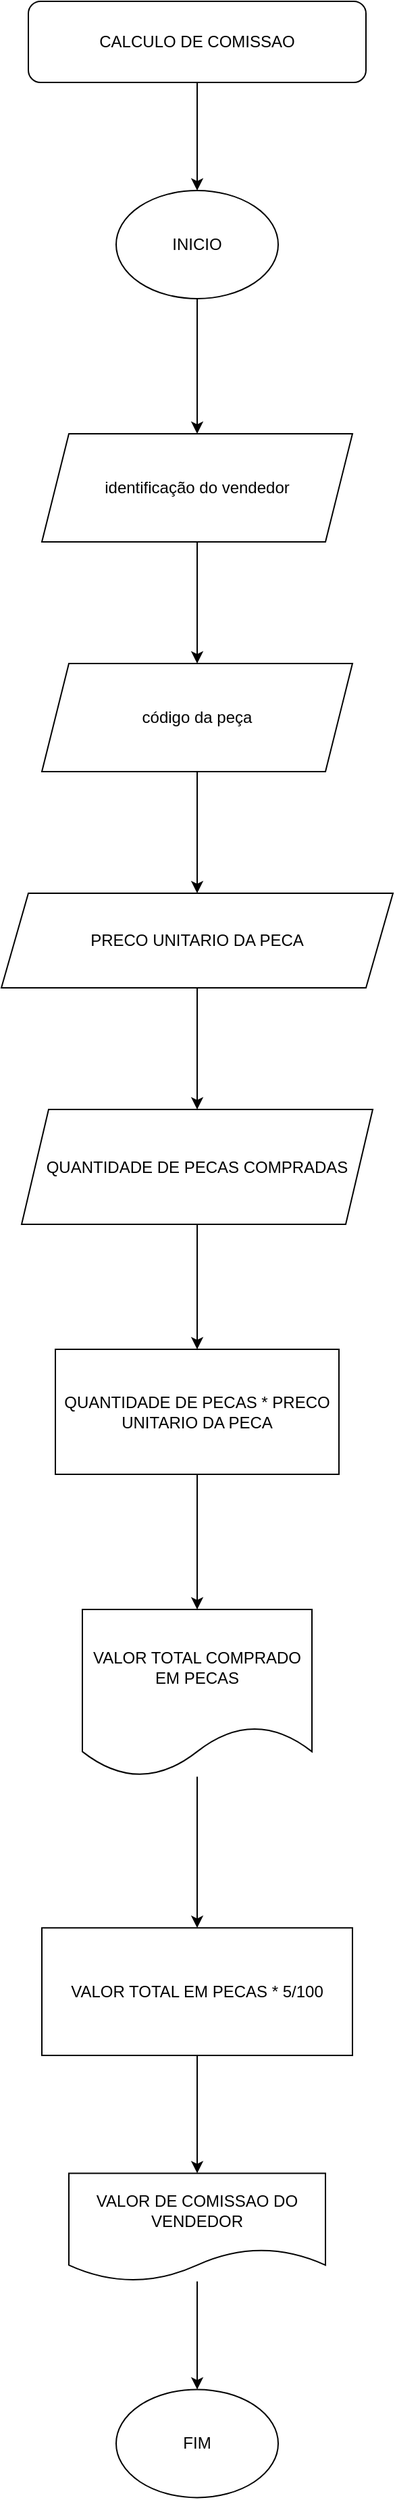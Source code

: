 <mxfile version="13.6.2" type="github">
  <diagram id="09k7im3LMs13eZ11jlBZ" name="Page-1">
    <mxGraphModel dx="1038" dy="532" grid="1" gridSize="10" guides="1" tooltips="1" connect="1" arrows="1" fold="1" page="1" pageScale="1" pageWidth="827" pageHeight="1169" math="0" shadow="0">
      <root>
        <mxCell id="0" />
        <mxCell id="1" parent="0" />
        <mxCell id="d0Y3PKeY29z_jqWhIW7m-3" value="" style="edgeStyle=orthogonalEdgeStyle;rounded=0;orthogonalLoop=1;jettySize=auto;html=1;" edge="1" parent="1" source="d0Y3PKeY29z_jqWhIW7m-1">
          <mxGeometry relative="1" as="geometry">
            <mxPoint x="415" y="180" as="targetPoint" />
          </mxGeometry>
        </mxCell>
        <mxCell id="d0Y3PKeY29z_jqWhIW7m-1" value="CALCULO DE COMISSAO" style="rounded=1;whiteSpace=wrap;html=1;" vertex="1" parent="1">
          <mxGeometry x="290" y="40" width="250" height="60" as="geometry" />
        </mxCell>
        <mxCell id="d0Y3PKeY29z_jqWhIW7m-6" value="" style="edgeStyle=orthogonalEdgeStyle;rounded=0;orthogonalLoop=1;jettySize=auto;html=1;" edge="1" parent="1" source="d0Y3PKeY29z_jqWhIW7m-4" target="d0Y3PKeY29z_jqWhIW7m-5">
          <mxGeometry relative="1" as="geometry" />
        </mxCell>
        <mxCell id="d0Y3PKeY29z_jqWhIW7m-4" value="INICIO" style="ellipse;whiteSpace=wrap;html=1;" vertex="1" parent="1">
          <mxGeometry x="355" y="180" width="120" height="80" as="geometry" />
        </mxCell>
        <mxCell id="d0Y3PKeY29z_jqWhIW7m-8" value="" style="edgeStyle=orthogonalEdgeStyle;rounded=0;orthogonalLoop=1;jettySize=auto;html=1;" edge="1" parent="1" source="d0Y3PKeY29z_jqWhIW7m-5" target="d0Y3PKeY29z_jqWhIW7m-7">
          <mxGeometry relative="1" as="geometry" />
        </mxCell>
        <mxCell id="d0Y3PKeY29z_jqWhIW7m-5" value="&#xa;&#xa;identificação do vendedor&#xa;&#xa;" style="shape=parallelogram;perimeter=parallelogramPerimeter;whiteSpace=wrap;html=1;fixedSize=1;" vertex="1" parent="1">
          <mxGeometry x="300" y="360" width="230" height="80" as="geometry" />
        </mxCell>
        <mxCell id="d0Y3PKeY29z_jqWhIW7m-10" value="" style="edgeStyle=orthogonalEdgeStyle;rounded=0;orthogonalLoop=1;jettySize=auto;html=1;" edge="1" parent="1" source="d0Y3PKeY29z_jqWhIW7m-7" target="d0Y3PKeY29z_jqWhIW7m-9">
          <mxGeometry relative="1" as="geometry" />
        </mxCell>
        <mxCell id="d0Y3PKeY29z_jqWhIW7m-7" value="&#xa;&#xa;código da peça&#xa;&#xa;" style="shape=parallelogram;perimeter=parallelogramPerimeter;whiteSpace=wrap;html=1;fixedSize=1;" vertex="1" parent="1">
          <mxGeometry x="300" y="530" width="230" height="80" as="geometry" />
        </mxCell>
        <mxCell id="d0Y3PKeY29z_jqWhIW7m-12" value="" style="edgeStyle=orthogonalEdgeStyle;rounded=0;orthogonalLoop=1;jettySize=auto;html=1;" edge="1" parent="1" source="d0Y3PKeY29z_jqWhIW7m-9" target="d0Y3PKeY29z_jqWhIW7m-11">
          <mxGeometry relative="1" as="geometry" />
        </mxCell>
        <mxCell id="d0Y3PKeY29z_jqWhIW7m-9" value="PRECO UNITARIO DA PECA" style="shape=parallelogram;perimeter=parallelogramPerimeter;whiteSpace=wrap;html=1;fixedSize=1;" vertex="1" parent="1">
          <mxGeometry x="270" y="700" width="290" height="70" as="geometry" />
        </mxCell>
        <mxCell id="d0Y3PKeY29z_jqWhIW7m-14" value="" style="edgeStyle=orthogonalEdgeStyle;rounded=0;orthogonalLoop=1;jettySize=auto;html=1;" edge="1" parent="1" source="d0Y3PKeY29z_jqWhIW7m-11" target="d0Y3PKeY29z_jqWhIW7m-13">
          <mxGeometry relative="1" as="geometry" />
        </mxCell>
        <mxCell id="d0Y3PKeY29z_jqWhIW7m-11" value="QUANTIDADE DE PECAS COMPRADAS" style="shape=parallelogram;perimeter=parallelogramPerimeter;whiteSpace=wrap;html=1;fixedSize=1;" vertex="1" parent="1">
          <mxGeometry x="285" y="860" width="260" height="85" as="geometry" />
        </mxCell>
        <mxCell id="d0Y3PKeY29z_jqWhIW7m-16" value="" style="edgeStyle=orthogonalEdgeStyle;rounded=0;orthogonalLoop=1;jettySize=auto;html=1;" edge="1" parent="1" source="d0Y3PKeY29z_jqWhIW7m-13" target="d0Y3PKeY29z_jqWhIW7m-15">
          <mxGeometry relative="1" as="geometry" />
        </mxCell>
        <mxCell id="d0Y3PKeY29z_jqWhIW7m-13" value="QUANTIDADE DE PECAS * PRECO UNITARIO DA PECA" style="whiteSpace=wrap;html=1;" vertex="1" parent="1">
          <mxGeometry x="310" y="1037.5" width="210" height="92.5" as="geometry" />
        </mxCell>
        <mxCell id="d0Y3PKeY29z_jqWhIW7m-18" value="" style="edgeStyle=orthogonalEdgeStyle;rounded=0;orthogonalLoop=1;jettySize=auto;html=1;" edge="1" parent="1" source="d0Y3PKeY29z_jqWhIW7m-15" target="d0Y3PKeY29z_jqWhIW7m-17">
          <mxGeometry relative="1" as="geometry" />
        </mxCell>
        <mxCell id="d0Y3PKeY29z_jqWhIW7m-15" value="VALOR TOTAL COMPRADO EM PECAS" style="shape=document;whiteSpace=wrap;html=1;boundedLbl=1;" vertex="1" parent="1">
          <mxGeometry x="330" y="1230" width="170" height="123.75" as="geometry" />
        </mxCell>
        <mxCell id="d0Y3PKeY29z_jqWhIW7m-20" value="" style="edgeStyle=orthogonalEdgeStyle;rounded=0;orthogonalLoop=1;jettySize=auto;html=1;" edge="1" parent="1" source="d0Y3PKeY29z_jqWhIW7m-17" target="d0Y3PKeY29z_jqWhIW7m-19">
          <mxGeometry relative="1" as="geometry" />
        </mxCell>
        <mxCell id="d0Y3PKeY29z_jqWhIW7m-17" value="VALOR TOTAL EM PECAS * 5/100" style="whiteSpace=wrap;html=1;" vertex="1" parent="1">
          <mxGeometry x="300" y="1465.63" width="230" height="94.38" as="geometry" />
        </mxCell>
        <mxCell id="d0Y3PKeY29z_jqWhIW7m-22" value="" style="edgeStyle=orthogonalEdgeStyle;rounded=0;orthogonalLoop=1;jettySize=auto;html=1;" edge="1" parent="1" source="d0Y3PKeY29z_jqWhIW7m-19" target="d0Y3PKeY29z_jqWhIW7m-21">
          <mxGeometry relative="1" as="geometry" />
        </mxCell>
        <mxCell id="d0Y3PKeY29z_jqWhIW7m-19" value="VALOR DE COMISSAO DO VENDEDOR" style="shape=document;whiteSpace=wrap;html=1;boundedLbl=1;" vertex="1" parent="1">
          <mxGeometry x="320" y="1647.2" width="190" height="80" as="geometry" />
        </mxCell>
        <mxCell id="d0Y3PKeY29z_jqWhIW7m-21" value="FIM" style="ellipse;whiteSpace=wrap;html=1;" vertex="1" parent="1">
          <mxGeometry x="355" y="1807.2" width="120" height="80" as="geometry" />
        </mxCell>
      </root>
    </mxGraphModel>
  </diagram>
</mxfile>

